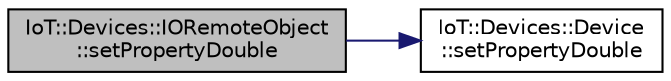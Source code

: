 digraph "IoT::Devices::IORemoteObject::setPropertyDouble"
{
 // LATEX_PDF_SIZE
  edge [fontname="Helvetica",fontsize="10",labelfontname="Helvetica",labelfontsize="10"];
  node [fontname="Helvetica",fontsize="10",shape=record];
  rankdir="LR";
  Node1 [label="IoT::Devices::IORemoteObject\l::setPropertyDouble",height=0.2,width=0.4,color="black", fillcolor="grey75", style="filled", fontcolor="black",tooltip=" "];
  Node1 -> Node2 [color="midnightblue",fontsize="10",style="solid",fontname="Helvetica"];
  Node2 [label="IoT::Devices::Device\l::setPropertyDouble",height=0.2,width=0.4,color="black", fillcolor="white", style="filled",URL="$classIoT_1_1Devices_1_1Device.html#a88bf225df1b50edff3b885590de201c6",tooltip=" "];
}
